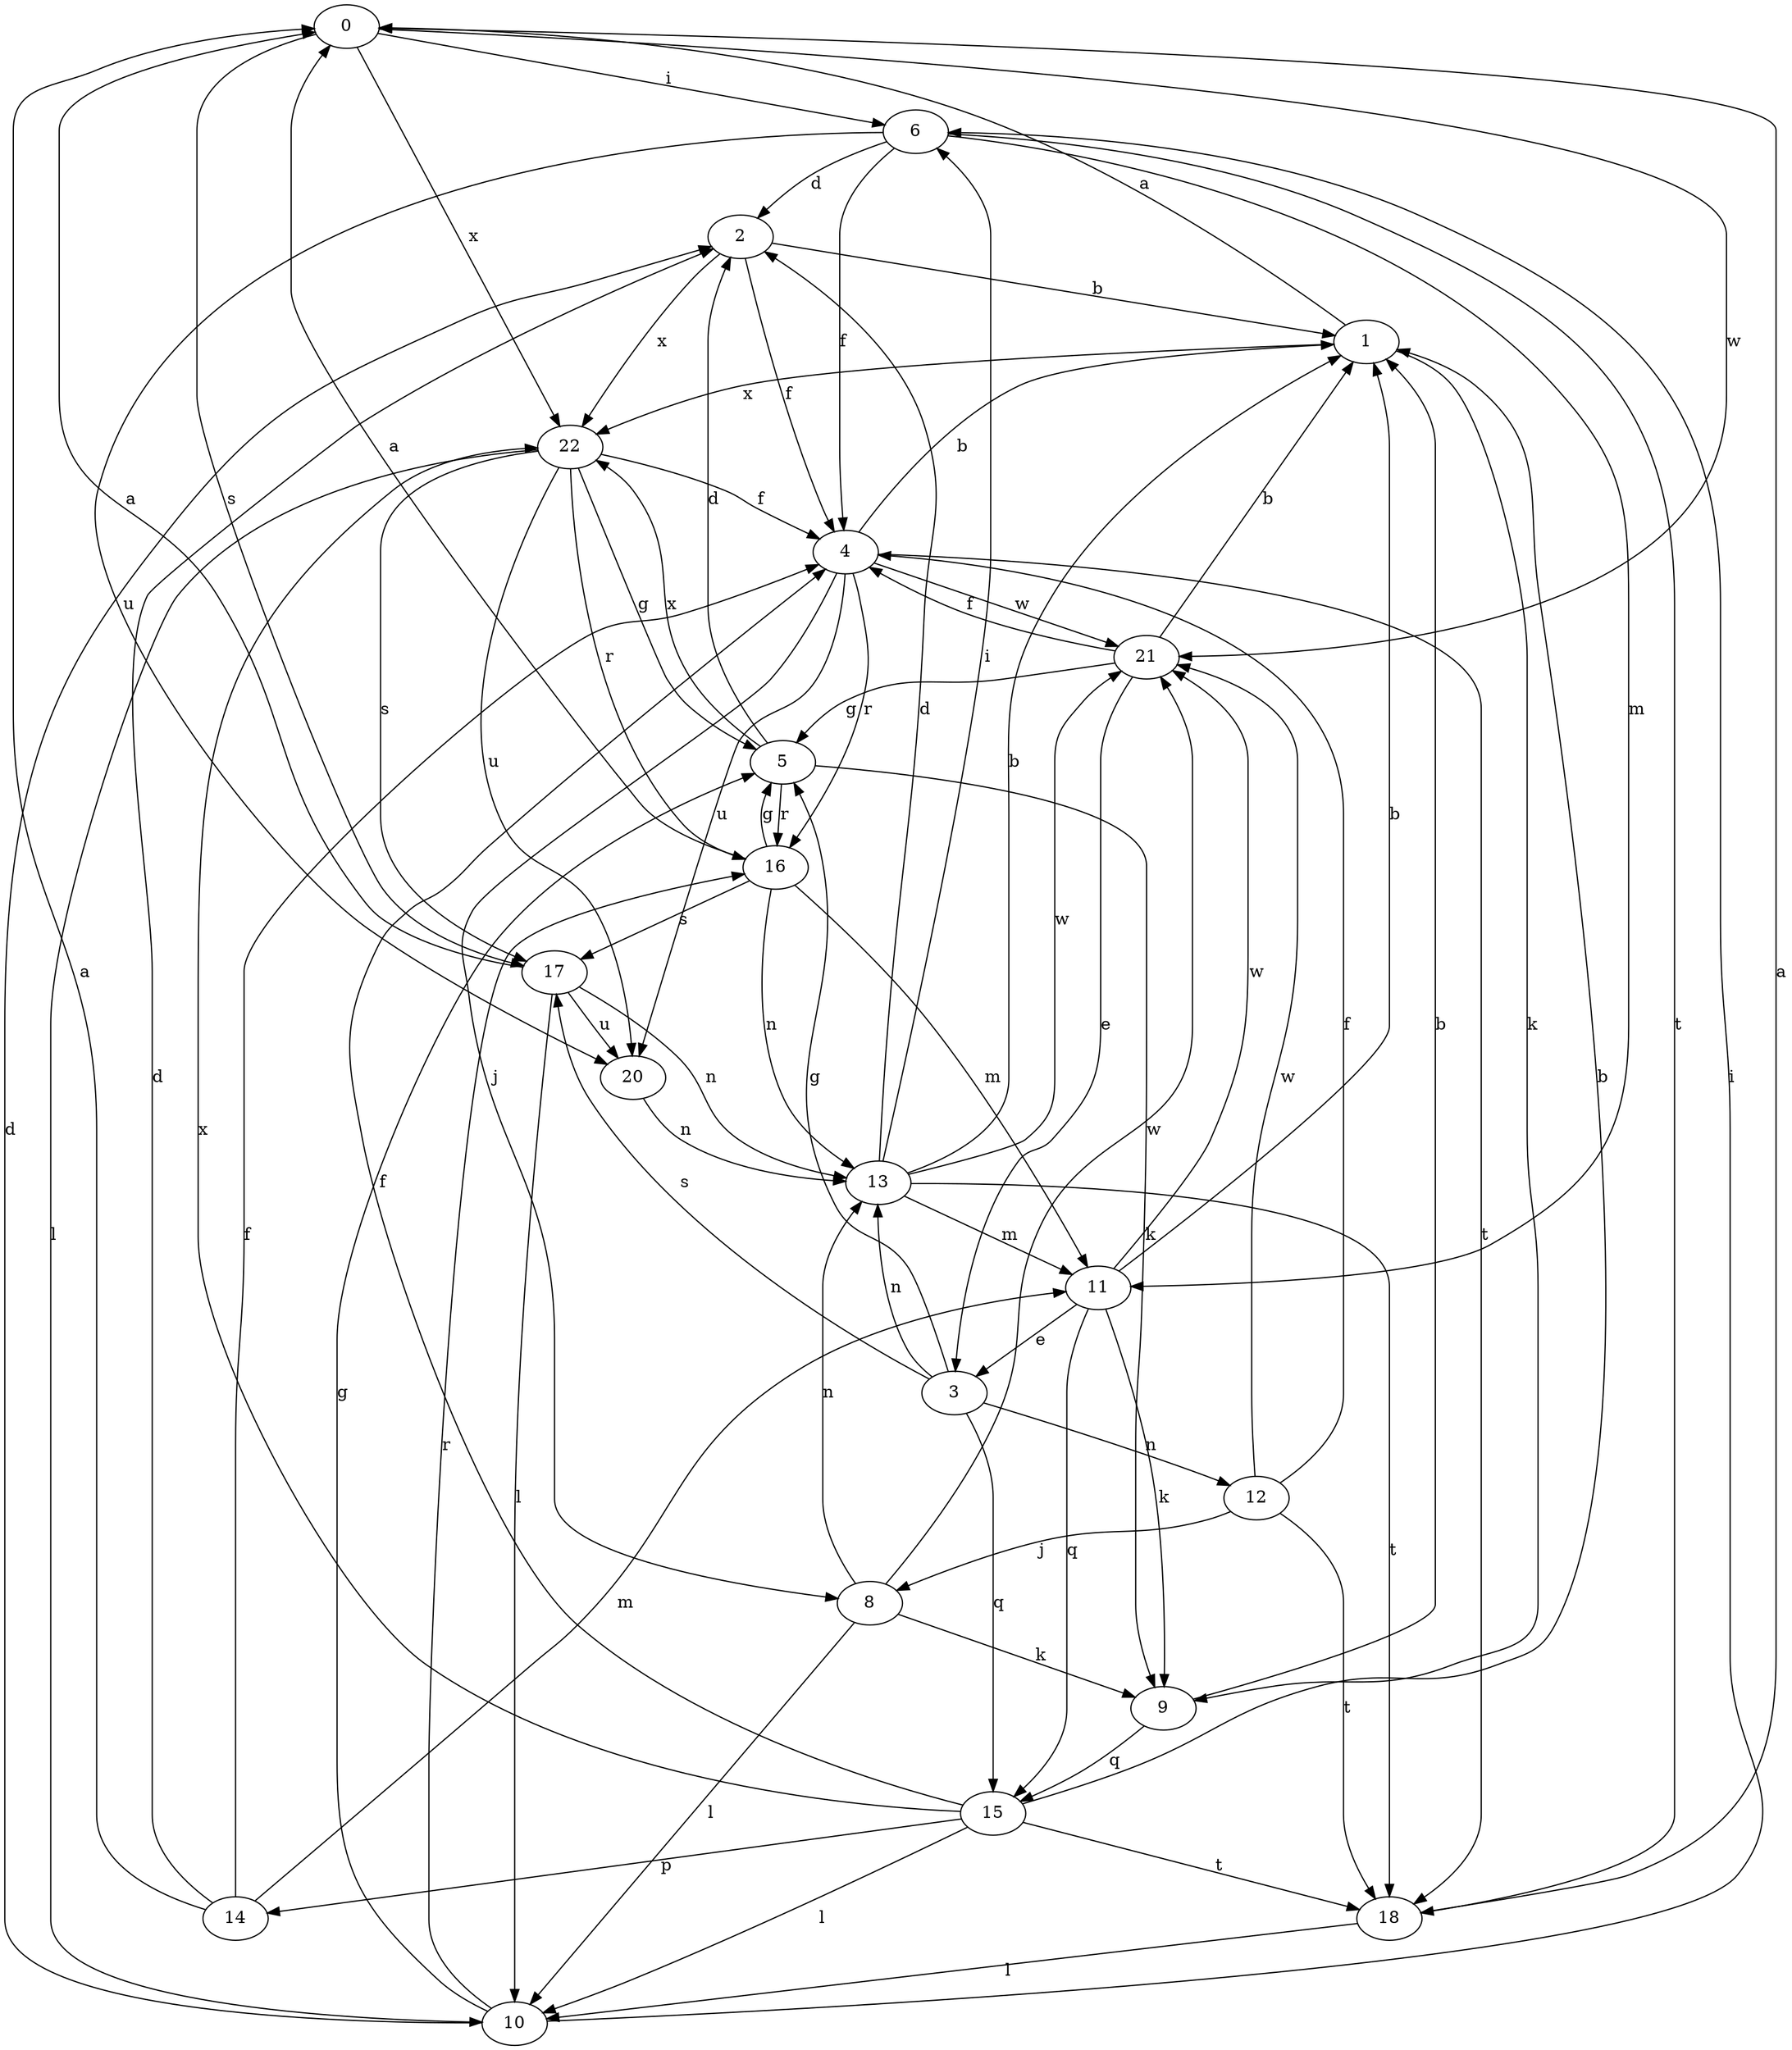strict digraph  {
0;
1;
2;
3;
4;
5;
6;
8;
9;
10;
11;
12;
13;
14;
15;
16;
17;
18;
20;
21;
22;
0 -> 6  [label=i];
0 -> 17  [label=s];
0 -> 21  [label=w];
0 -> 22  [label=x];
1 -> 0  [label=a];
1 -> 9  [label=k];
1 -> 22  [label=x];
2 -> 1  [label=b];
2 -> 4  [label=f];
2 -> 22  [label=x];
3 -> 5  [label=g];
3 -> 12  [label=n];
3 -> 13  [label=n];
3 -> 15  [label=q];
3 -> 17  [label=s];
4 -> 1  [label=b];
4 -> 8  [label=j];
4 -> 16  [label=r];
4 -> 18  [label=t];
4 -> 20  [label=u];
4 -> 21  [label=w];
5 -> 2  [label=d];
5 -> 9  [label=k];
5 -> 16  [label=r];
5 -> 22  [label=x];
6 -> 2  [label=d];
6 -> 4  [label=f];
6 -> 11  [label=m];
6 -> 18  [label=t];
6 -> 20  [label=u];
8 -> 9  [label=k];
8 -> 10  [label=l];
8 -> 13  [label=n];
8 -> 21  [label=w];
9 -> 1  [label=b];
9 -> 15  [label=q];
10 -> 2  [label=d];
10 -> 5  [label=g];
10 -> 6  [label=i];
10 -> 16  [label=r];
11 -> 1  [label=b];
11 -> 3  [label=e];
11 -> 9  [label=k];
11 -> 15  [label=q];
11 -> 21  [label=w];
12 -> 4  [label=f];
12 -> 8  [label=j];
12 -> 18  [label=t];
12 -> 21  [label=w];
13 -> 1  [label=b];
13 -> 2  [label=d];
13 -> 6  [label=i];
13 -> 11  [label=m];
13 -> 18  [label=t];
13 -> 21  [label=w];
14 -> 0  [label=a];
14 -> 2  [label=d];
14 -> 4  [label=f];
14 -> 11  [label=m];
15 -> 1  [label=b];
15 -> 4  [label=f];
15 -> 10  [label=l];
15 -> 14  [label=p];
15 -> 18  [label=t];
15 -> 22  [label=x];
16 -> 0  [label=a];
16 -> 5  [label=g];
16 -> 11  [label=m];
16 -> 13  [label=n];
16 -> 17  [label=s];
17 -> 0  [label=a];
17 -> 10  [label=l];
17 -> 13  [label=n];
17 -> 20  [label=u];
18 -> 0  [label=a];
18 -> 10  [label=l];
20 -> 13  [label=n];
21 -> 1  [label=b];
21 -> 3  [label=e];
21 -> 4  [label=f];
21 -> 5  [label=g];
22 -> 4  [label=f];
22 -> 5  [label=g];
22 -> 10  [label=l];
22 -> 16  [label=r];
22 -> 17  [label=s];
22 -> 20  [label=u];
}
